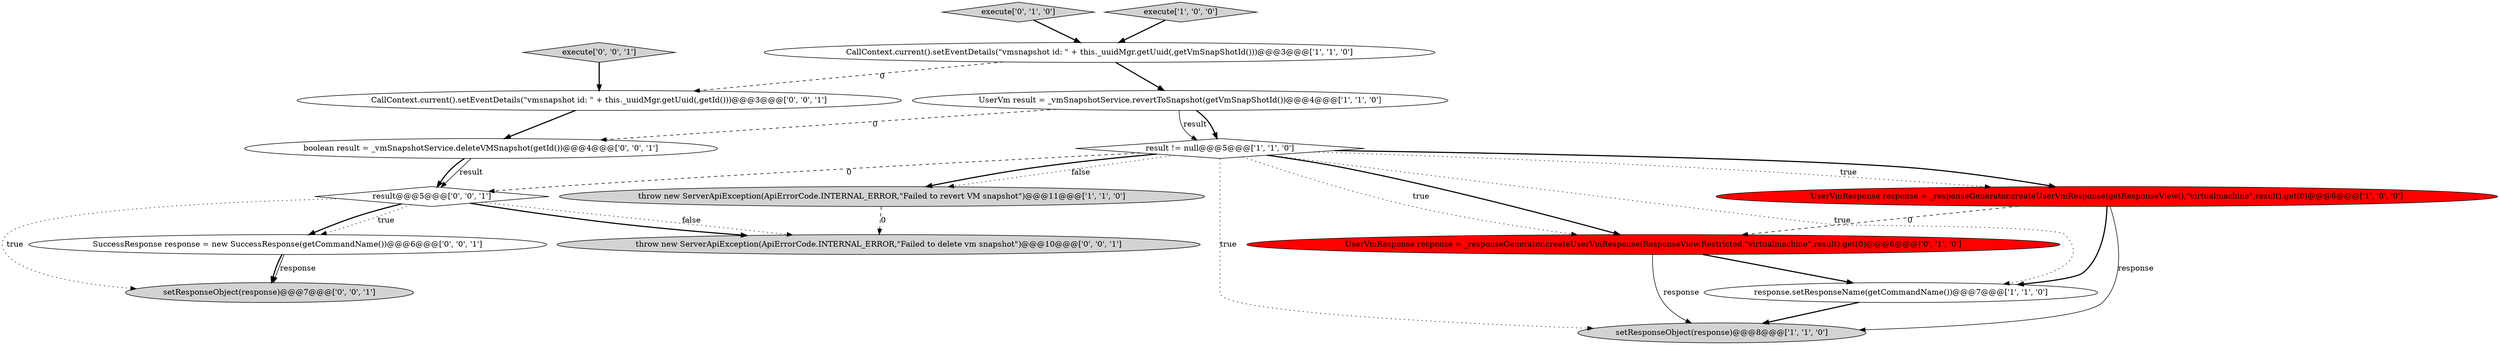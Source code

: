 digraph {
4 [style = filled, label = "response.setResponseName(getCommandName())@@@7@@@['1', '1', '0']", fillcolor = white, shape = ellipse image = "AAA0AAABBB1BBB"];
12 [style = filled, label = "throw new ServerApiException(ApiErrorCode.INTERNAL_ERROR,\"Failed to delete vm snapshot\")@@@10@@@['0', '0', '1']", fillcolor = lightgray, shape = ellipse image = "AAA0AAABBB3BBB"];
3 [style = filled, label = "CallContext.current().setEventDetails(\"vmsnapshot id: \" + this._uuidMgr.getUuid(,getVmSnapShotId()))@@@3@@@['1', '1', '0']", fillcolor = white, shape = ellipse image = "AAA0AAABBB1BBB"];
2 [style = filled, label = "throw new ServerApiException(ApiErrorCode.INTERNAL_ERROR,\"Failed to revert VM snapshot\")@@@11@@@['1', '1', '0']", fillcolor = lightgray, shape = ellipse image = "AAA0AAABBB1BBB"];
9 [style = filled, label = "execute['0', '1', '0']", fillcolor = lightgray, shape = diamond image = "AAA0AAABBB2BBB"];
1 [style = filled, label = "result != null@@@5@@@['1', '1', '0']", fillcolor = white, shape = diamond image = "AAA0AAABBB1BBB"];
8 [style = filled, label = "UserVmResponse response = _responseGenerator.createUserVmResponse(ResponseView.Restricted,\"virtualmachine\",result).get(0)@@@6@@@['0', '1', '0']", fillcolor = red, shape = ellipse image = "AAA1AAABBB2BBB"];
0 [style = filled, label = "UserVm result = _vmSnapshotService.revertToSnapshot(getVmSnapShotId())@@@4@@@['1', '1', '0']", fillcolor = white, shape = ellipse image = "AAA0AAABBB1BBB"];
7 [style = filled, label = "execute['1', '0', '0']", fillcolor = lightgray, shape = diamond image = "AAA0AAABBB1BBB"];
6 [style = filled, label = "setResponseObject(response)@@@8@@@['1', '1', '0']", fillcolor = lightgray, shape = ellipse image = "AAA0AAABBB1BBB"];
11 [style = filled, label = "CallContext.current().setEventDetails(\"vmsnapshot id: \" + this._uuidMgr.getUuid(,getId()))@@@3@@@['0', '0', '1']", fillcolor = white, shape = ellipse image = "AAA0AAABBB3BBB"];
10 [style = filled, label = "execute['0', '0', '1']", fillcolor = lightgray, shape = diamond image = "AAA0AAABBB3BBB"];
13 [style = filled, label = "SuccessResponse response = new SuccessResponse(getCommandName())@@@6@@@['0', '0', '1']", fillcolor = white, shape = ellipse image = "AAA0AAABBB3BBB"];
5 [style = filled, label = "UserVmResponse response = _responseGenerator.createUserVmResponse(getResponseView(),\"virtualmachine\",result).get(0)@@@6@@@['1', '0', '0']", fillcolor = red, shape = ellipse image = "AAA1AAABBB1BBB"];
15 [style = filled, label = "result@@@5@@@['0', '0', '1']", fillcolor = white, shape = diamond image = "AAA0AAABBB3BBB"];
16 [style = filled, label = "setResponseObject(response)@@@7@@@['0', '0', '1']", fillcolor = lightgray, shape = ellipse image = "AAA0AAABBB3BBB"];
14 [style = filled, label = "boolean result = _vmSnapshotService.deleteVMSnapshot(getId())@@@4@@@['0', '0', '1']", fillcolor = white, shape = ellipse image = "AAA0AAABBB3BBB"];
1->5 [style = bold, label=""];
15->13 [style = bold, label=""];
1->8 [style = bold, label=""];
11->14 [style = bold, label=""];
4->6 [style = bold, label=""];
14->15 [style = solid, label="result"];
1->15 [style = dashed, label="0"];
13->16 [style = solid, label="response"];
5->6 [style = solid, label="response"];
1->4 [style = dotted, label="true"];
15->16 [style = dotted, label="true"];
13->16 [style = bold, label=""];
7->3 [style = bold, label=""];
3->0 [style = bold, label=""];
1->2 [style = dotted, label="false"];
15->13 [style = dotted, label="true"];
0->1 [style = solid, label="result"];
0->14 [style = dashed, label="0"];
2->12 [style = dashed, label="0"];
0->1 [style = bold, label=""];
5->4 [style = bold, label=""];
15->12 [style = dotted, label="false"];
1->8 [style = dotted, label="true"];
5->8 [style = dashed, label="0"];
9->3 [style = bold, label=""];
1->6 [style = dotted, label="true"];
14->15 [style = bold, label=""];
1->2 [style = bold, label=""];
15->12 [style = bold, label=""];
8->4 [style = bold, label=""];
8->6 [style = solid, label="response"];
1->5 [style = dotted, label="true"];
3->11 [style = dashed, label="0"];
10->11 [style = bold, label=""];
}
